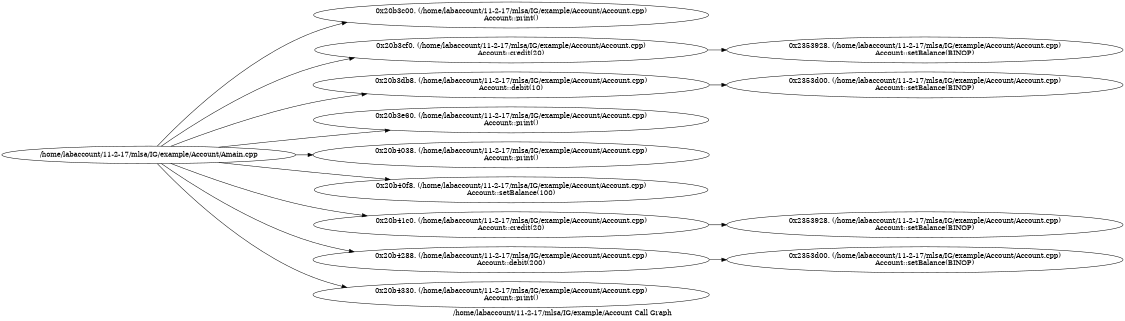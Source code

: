 digraph "/home/labaccount/11-2-17/mlsa/IG/example/Account Call Graph" {
	graph [dpi=300
		rankdir=LR
		size="7.5, 10"
		label="/home/labaccount/11-2-17/mlsa/IG/example/Account Call Graph"
	];

	Node0x831095369 [shape=oval, label="/home/labaccount/11-2-17/mlsa/IG/example/Account/Amain.cpp"];
	Node0x238289556 [shape=oval, label="0x20b3c00. (/home/labaccount/11-2-17/mlsa/IG/example/Account/Account.cpp)\nAccount::print()"];
	Node0x831095369 -> Node0x238289556;
	Node0x843140578 [shape=oval, label="0x20b3cf0. (/home/labaccount/11-2-17/mlsa/IG/example/Account/Account.cpp)\nAccount::credit(20)"];
	Node0x831095369 -> Node0x843140578;
	Node0x314603439 [shape=oval, label="0x20b3db8. (/home/labaccount/11-2-17/mlsa/IG/example/Account/Account.cpp)\nAccount::debit(10)"];
	Node0x831095369 -> Node0x314603439;
	Node0x382746687 [shape=oval, label="0x20b3e60. (/home/labaccount/11-2-17/mlsa/IG/example/Account/Account.cpp)\nAccount::print()"];
	Node0x831095369 -> Node0x382746687;
	Node0x325052900 [shape=oval, label="0x20b4038. (/home/labaccount/11-2-17/mlsa/IG/example/Account/Account.cpp)\nAccount::print()"];
	Node0x831095369 -> Node0x325052900;
	Node0x678324032 [shape=oval, label="0x20b40f8. (/home/labaccount/11-2-17/mlsa/IG/example/Account/Account.cpp)\nAccount::setBalance(100)"];
	Node0x831095369 -> Node0x678324032;
	Node0x376435372 [shape=oval, label="0x20b41c0. (/home/labaccount/11-2-17/mlsa/IG/example/Account/Account.cpp)\nAccount::credit(20)"];
	Node0x831095369 -> Node0x376435372;
	Node0x139606295 [shape=oval, label="0x20b4288. (/home/labaccount/11-2-17/mlsa/IG/example/Account/Account.cpp)\nAccount::debit(200)"];
	Node0x831095369 -> Node0x139606295;
	Node0x101356614 [shape=oval, label="0x20b4330. (/home/labaccount/11-2-17/mlsa/IG/example/Account/Account.cpp)\nAccount::print()"];
	Node0x831095369 -> Node0x101356614;
	Node0x854716775 [shape=oval, label="0x2353928. (/home/labaccount/11-2-17/mlsa/IG/example/Account/Account.cpp)\nAccount::setBalance(BINOP)"];
	Node0x843140578 -> Node0x854716775;
	Node0x831441614 [shape=oval, label="0x2353d00. (/home/labaccount/11-2-17/mlsa/IG/example/Account/Account.cpp)\nAccount::setBalance(BINOP)"];
	Node0x314603439 -> Node0x831441614;
	Node0x983422306 [shape=oval, label="0x2353928. (/home/labaccount/11-2-17/mlsa/IG/example/Account/Account.cpp)\nAccount::setBalance(BINOP)"];
	Node0x376435372 -> Node0x983422306;
	Node0x328521658 [shape=oval, label="0x2353d00. (/home/labaccount/11-2-17/mlsa/IG/example/Account/Account.cpp)\nAccount::setBalance(BINOP)"];
	Node0x139606295 -> Node0x328521658;
}